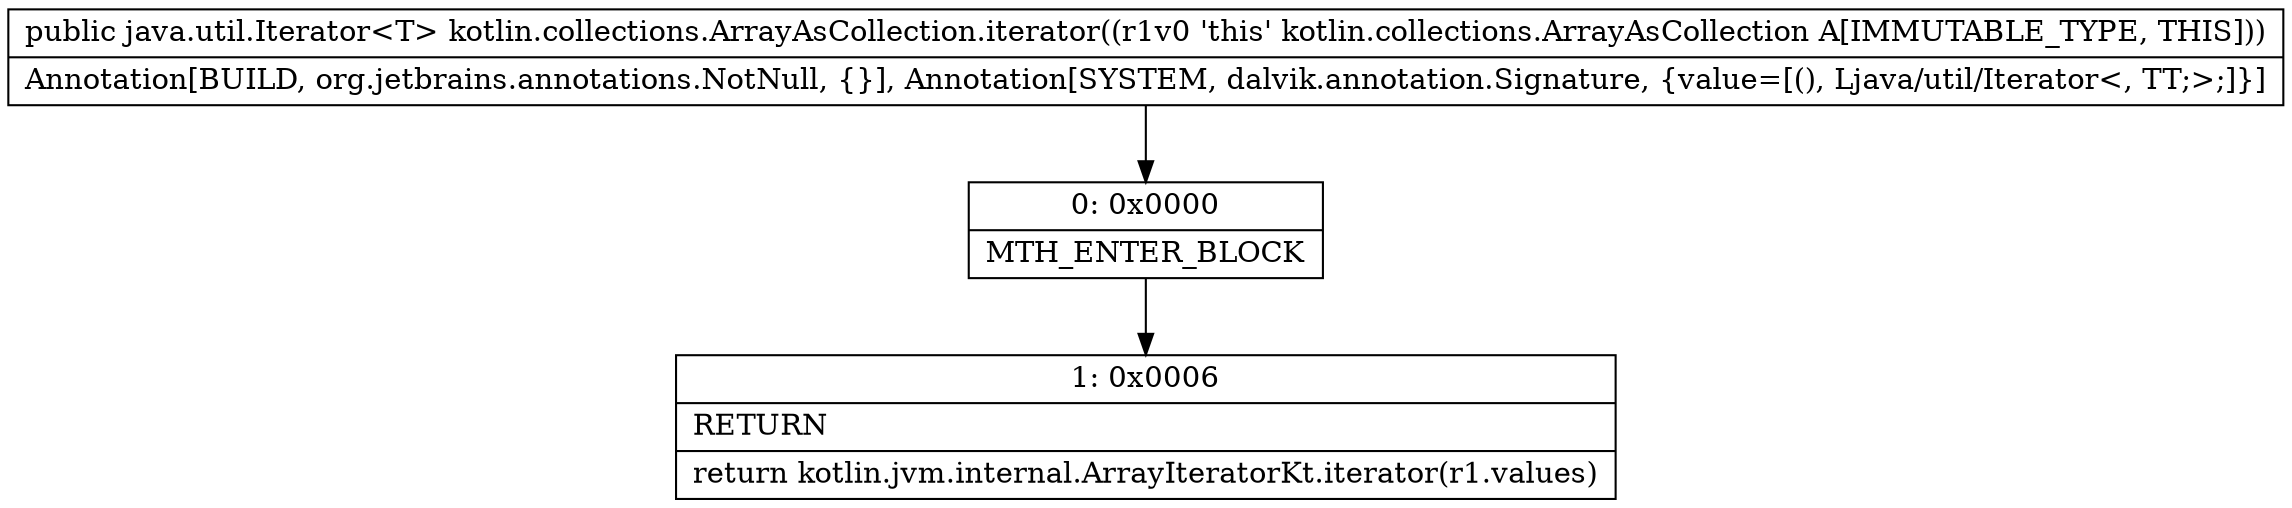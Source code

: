 digraph "CFG forkotlin.collections.ArrayAsCollection.iterator()Ljava\/util\/Iterator;" {
Node_0 [shape=record,label="{0\:\ 0x0000|MTH_ENTER_BLOCK\l}"];
Node_1 [shape=record,label="{1\:\ 0x0006|RETURN\l|return kotlin.jvm.internal.ArrayIteratorKt.iterator(r1.values)\l}"];
MethodNode[shape=record,label="{public java.util.Iterator\<T\> kotlin.collections.ArrayAsCollection.iterator((r1v0 'this' kotlin.collections.ArrayAsCollection A[IMMUTABLE_TYPE, THIS]))  | Annotation[BUILD, org.jetbrains.annotations.NotNull, \{\}], Annotation[SYSTEM, dalvik.annotation.Signature, \{value=[(), Ljava\/util\/Iterator\<, TT;\>;]\}]\l}"];
MethodNode -> Node_0;
Node_0 -> Node_1;
}

